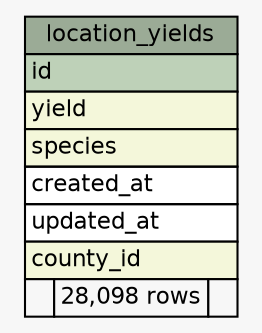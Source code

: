 // dot 2.30.1 on Mac OS X 10.7.5
// SchemaSpy rev 590
digraph "location_yields" {
  graph [
    rankdir="RL"
    bgcolor="#f7f7f7"
    nodesep="0.18"
    ranksep="0.46"
    fontname="Helvetica"
    fontsize="11"
  ];
  node [
    fontname="Helvetica"
    fontsize="11"
    shape="plaintext"
  ];
  edge [
    arrowsize="0.8"
  ];
  "location_yields" [
    label=<
    <TABLE BORDER="0" CELLBORDER="1" CELLSPACING="0" BGCOLOR="#ffffff">
      <TR><TD COLSPAN="3" BGCOLOR="#9bab96" ALIGN="CENTER">location_yields</TD></TR>
      <TR><TD PORT="id" COLSPAN="3" BGCOLOR="#bed1b8" ALIGN="LEFT">id</TD></TR>
      <TR><TD PORT="yield" COLSPAN="3" BGCOLOR="#f4f7da" ALIGN="LEFT">yield</TD></TR>
      <TR><TD PORT="species" COLSPAN="3" BGCOLOR="#f4f7da" ALIGN="LEFT">species</TD></TR>
      <TR><TD PORT="created_at" COLSPAN="3" ALIGN="LEFT">created_at</TD></TR>
      <TR><TD PORT="updated_at" COLSPAN="3" ALIGN="LEFT">updated_at</TD></TR>
      <TR><TD PORT="county_id" COLSPAN="3" BGCOLOR="#f4f7da" ALIGN="LEFT">county_id</TD></TR>
      <TR><TD ALIGN="LEFT" BGCOLOR="#f7f7f7">  </TD><TD ALIGN="RIGHT" BGCOLOR="#f7f7f7">28,098 rows</TD><TD ALIGN="RIGHT" BGCOLOR="#f7f7f7">  </TD></TR>
    </TABLE>>
    URL="tables/location_yields.html"
    tooltip="location_yields"
  ];
}
